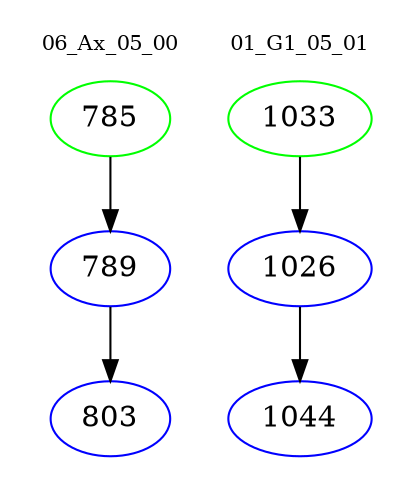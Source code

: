 digraph{
subgraph cluster_0 {
color = white
label = "06_Ax_05_00";
fontsize=10;
T0_785 [label="785", color="green"]
T0_785 -> T0_789 [color="black"]
T0_789 [label="789", color="blue"]
T0_789 -> T0_803 [color="black"]
T0_803 [label="803", color="blue"]
}
subgraph cluster_1 {
color = white
label = "01_G1_05_01";
fontsize=10;
T1_1033 [label="1033", color="green"]
T1_1033 -> T1_1026 [color="black"]
T1_1026 [label="1026", color="blue"]
T1_1026 -> T1_1044 [color="black"]
T1_1044 [label="1044", color="blue"]
}
}
